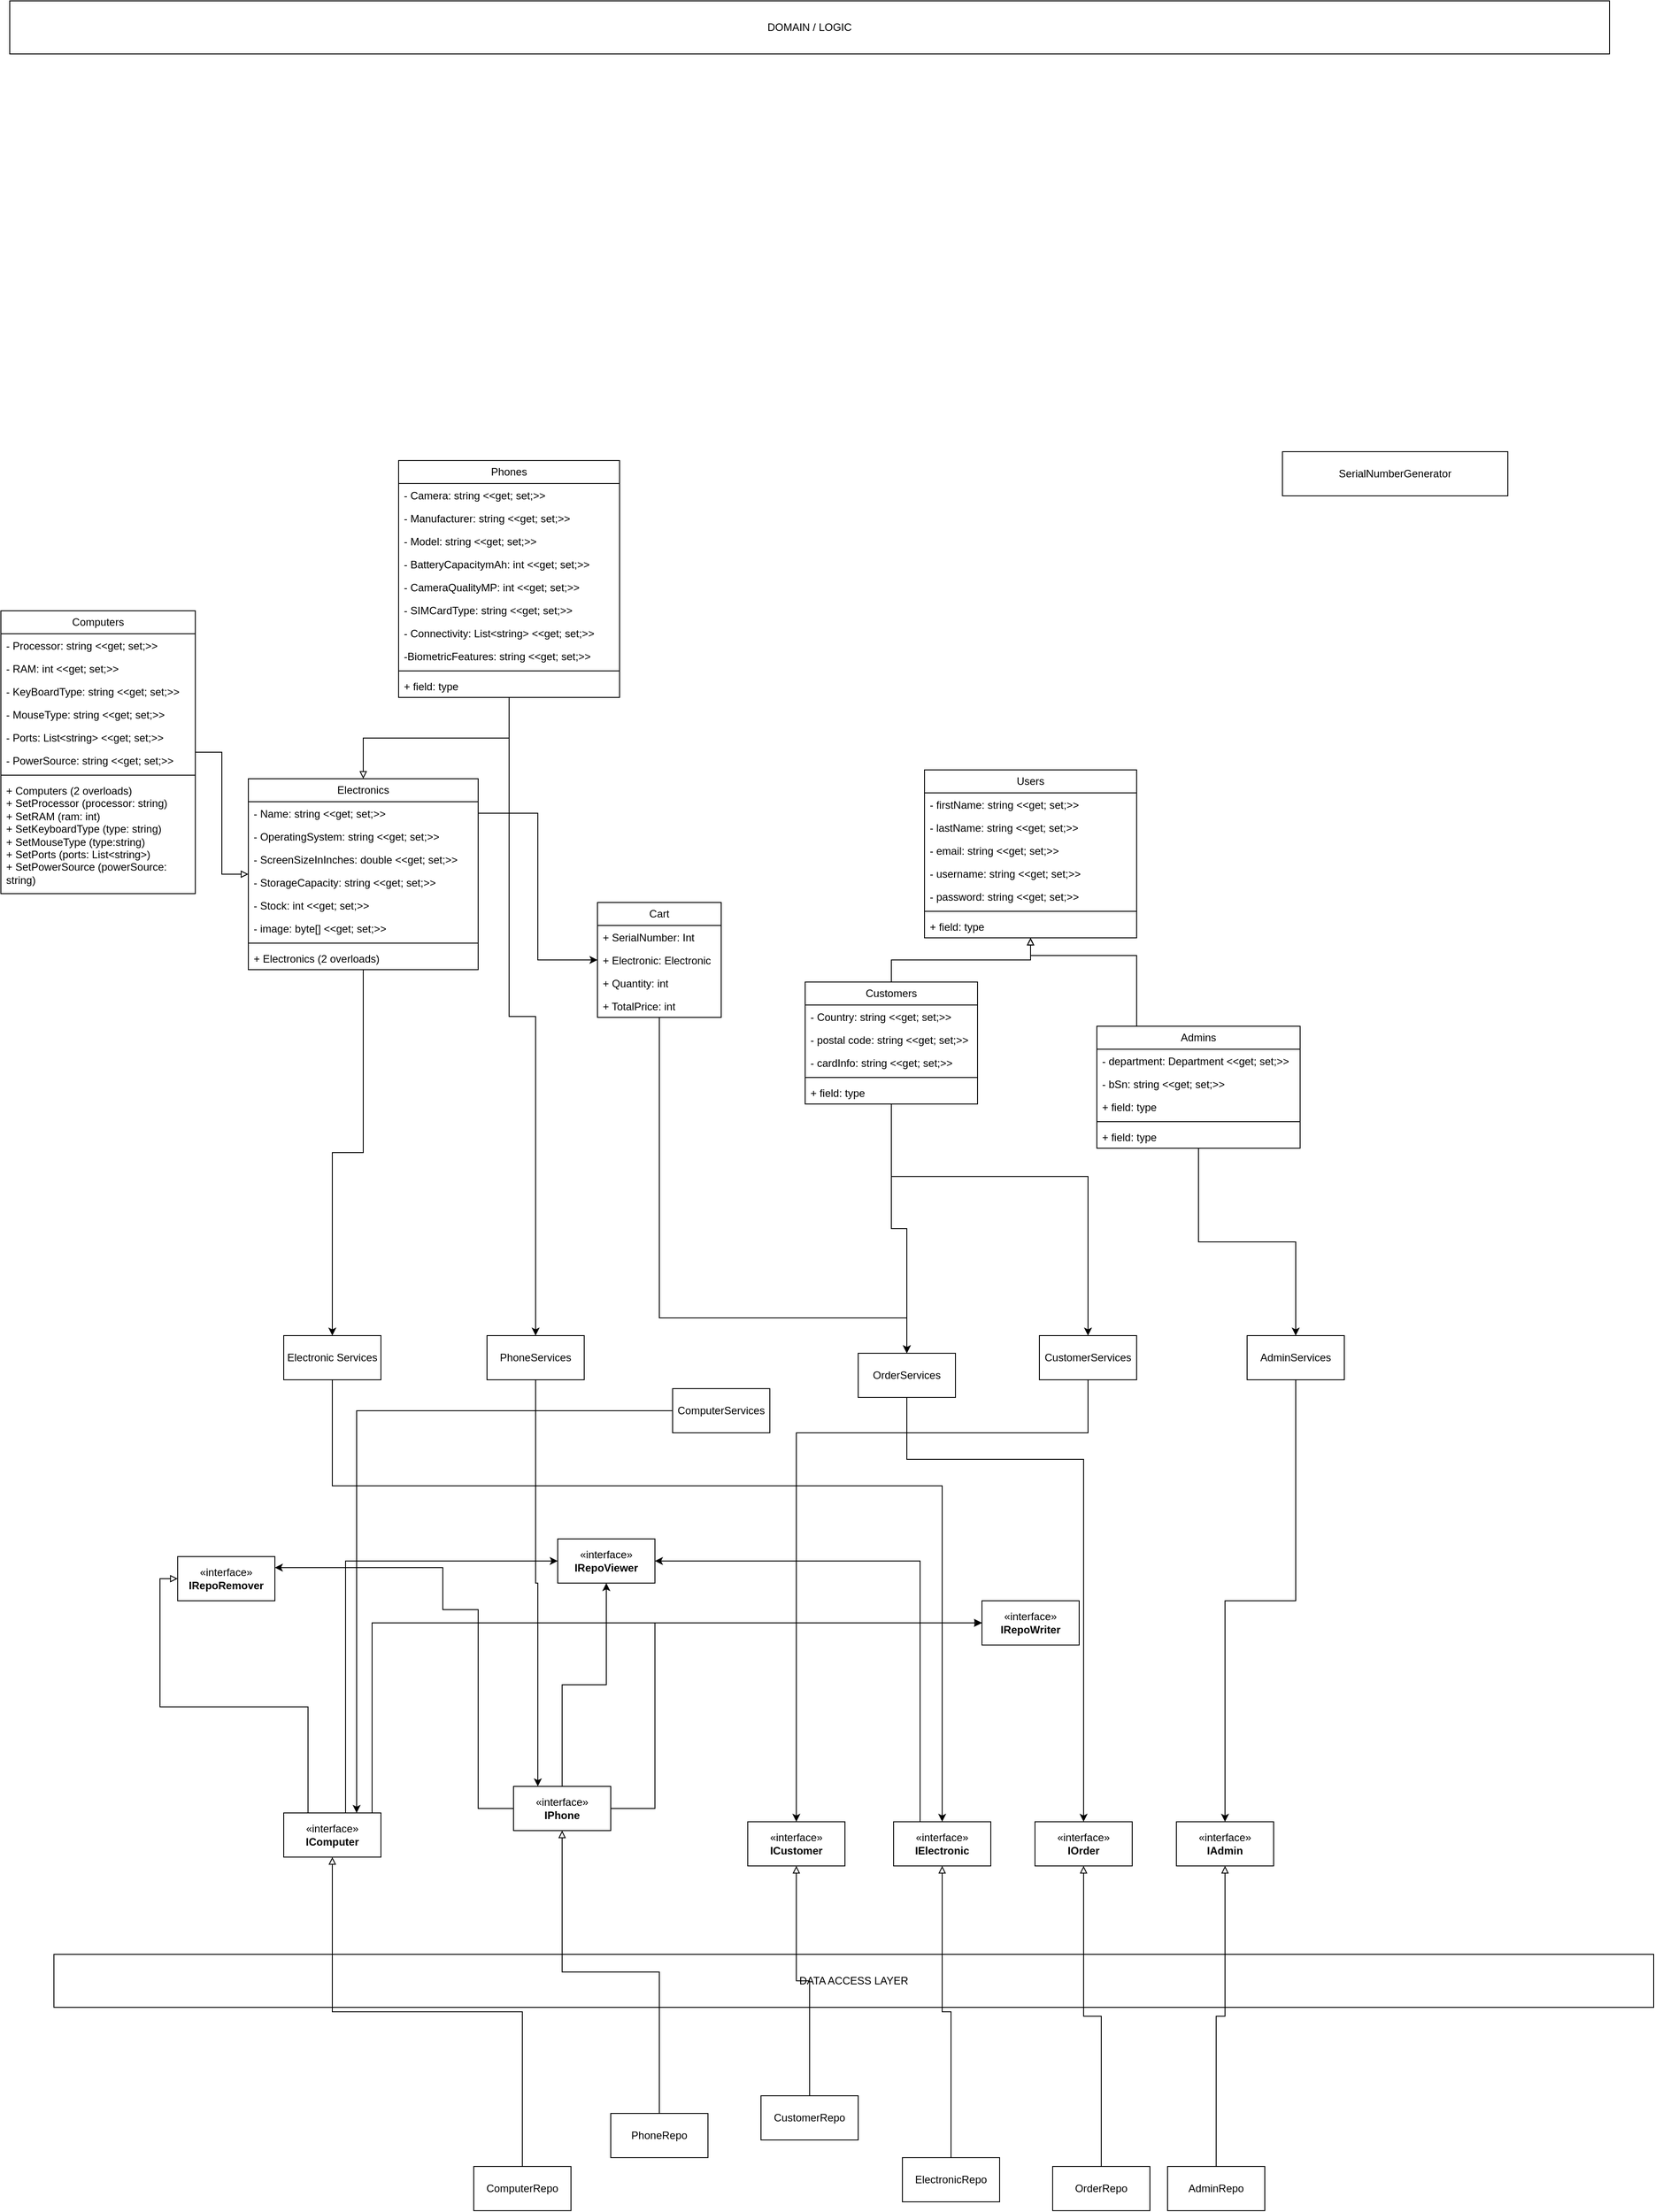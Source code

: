 <mxfile version="22.1.18" type="device">
  <diagram name="Page-1" id="7JUL9nWBTvnaG4VpbB-4">
    <mxGraphModel dx="2675" dy="2187" grid="1" gridSize="10" guides="1" tooltips="1" connect="1" arrows="1" fold="1" page="1" pageScale="1" pageWidth="850" pageHeight="1100" math="0" shadow="0">
      <root>
        <mxCell id="0" />
        <mxCell id="1" parent="0" />
        <mxCell id="nMsjAtFLfBUaaQ9xbjcP-74" style="edgeStyle=orthogonalEdgeStyle;rounded=0;orthogonalLoop=1;jettySize=auto;html=1;entryX=0.5;entryY=0;entryDx=0;entryDy=0;" edge="1" parent="1" source="eJr75Pei6wSqXktdaCz--1" target="nMsjAtFLfBUaaQ9xbjcP-38">
          <mxGeometry relative="1" as="geometry" />
        </mxCell>
        <mxCell id="eJr75Pei6wSqXktdaCz--1" value="Electronics" style="swimlane;fontStyle=0;childLayout=stackLayout;horizontal=1;startSize=26;fillColor=none;horizontalStack=0;resizeParent=1;resizeParentMax=0;resizeLast=0;collapsible=1;marginBottom=0;whiteSpace=wrap;html=1;" parent="1" vertex="1">
          <mxGeometry x="-280" y="830" width="260" height="216" as="geometry" />
        </mxCell>
        <mxCell id="eJr75Pei6wSqXktdaCz--2" value="- Name: string &amp;lt;&amp;lt;get; set;&amp;gt;&amp;gt;" style="text;strokeColor=none;fillColor=none;align=left;verticalAlign=top;spacingLeft=4;spacingRight=4;overflow=hidden;rotatable=0;points=[[0,0.5],[1,0.5]];portConstraint=eastwest;whiteSpace=wrap;html=1;" parent="eJr75Pei6wSqXktdaCz--1" vertex="1">
          <mxGeometry y="26" width="260" height="26" as="geometry" />
        </mxCell>
        <mxCell id="eJr75Pei6wSqXktdaCz--3" value="- OperatingSystem: string &amp;lt;&amp;lt;get; set;&amp;gt;&amp;gt;" style="text;strokeColor=none;fillColor=none;align=left;verticalAlign=top;spacingLeft=4;spacingRight=4;overflow=hidden;rotatable=0;points=[[0,0.5],[1,0.5]];portConstraint=eastwest;whiteSpace=wrap;html=1;" parent="eJr75Pei6wSqXktdaCz--1" vertex="1">
          <mxGeometry y="52" width="260" height="26" as="geometry" />
        </mxCell>
        <mxCell id="eJr75Pei6wSqXktdaCz--13" value="- ScreenSizeInInches: double &amp;lt;&amp;lt;get; set;&amp;gt;&amp;gt;" style="text;strokeColor=none;fillColor=none;align=left;verticalAlign=top;spacingLeft=4;spacingRight=4;overflow=hidden;rotatable=0;points=[[0,0.5],[1,0.5]];portConstraint=eastwest;whiteSpace=wrap;html=1;" parent="eJr75Pei6wSqXktdaCz--1" vertex="1">
          <mxGeometry y="78" width="260" height="26" as="geometry" />
        </mxCell>
        <mxCell id="eJr75Pei6wSqXktdaCz--14" value="- StorageCapacity: string &amp;lt;&amp;lt;get; set;&amp;gt;&amp;gt;" style="text;strokeColor=none;fillColor=none;align=left;verticalAlign=top;spacingLeft=4;spacingRight=4;overflow=hidden;rotatable=0;points=[[0,0.5],[1,0.5]];portConstraint=eastwest;whiteSpace=wrap;html=1;" parent="eJr75Pei6wSqXktdaCz--1" vertex="1">
          <mxGeometry y="104" width="260" height="26" as="geometry" />
        </mxCell>
        <mxCell id="eJr75Pei6wSqXktdaCz--16" value="- Stock: int &amp;lt;&amp;lt;get; set;&amp;gt;&amp;gt;" style="text;strokeColor=none;fillColor=none;align=left;verticalAlign=top;spacingLeft=4;spacingRight=4;overflow=hidden;rotatable=0;points=[[0,0.5],[1,0.5]];portConstraint=eastwest;whiteSpace=wrap;html=1;" parent="eJr75Pei6wSqXktdaCz--1" vertex="1">
          <mxGeometry y="130" width="260" height="26" as="geometry" />
        </mxCell>
        <mxCell id="O0AEhNPRq6NJUT8VNoON-1" value="- image: byte[] &amp;lt;&amp;lt;get; set;&amp;gt;&amp;gt;" style="text;strokeColor=none;fillColor=none;align=left;verticalAlign=top;spacingLeft=4;spacingRight=4;overflow=hidden;rotatable=0;points=[[0,0.5],[1,0.5]];portConstraint=eastwest;whiteSpace=wrap;html=1;" parent="eJr75Pei6wSqXktdaCz--1" vertex="1">
          <mxGeometry y="156" width="260" height="26" as="geometry" />
        </mxCell>
        <mxCell id="OG1mHbIFkN6seHiAzkhS-3" value="" style="line;strokeWidth=1;fillColor=none;align=left;verticalAlign=middle;spacingTop=-1;spacingLeft=3;spacingRight=3;rotatable=0;labelPosition=right;points=[];portConstraint=eastwest;strokeColor=inherit;" parent="eJr75Pei6wSqXktdaCz--1" vertex="1">
          <mxGeometry y="182" width="260" height="8" as="geometry" />
        </mxCell>
        <mxCell id="OG1mHbIFkN6seHiAzkhS-2" value="+ Electronics (2 overloads)" style="text;strokeColor=none;fillColor=none;align=left;verticalAlign=top;spacingLeft=4;spacingRight=4;overflow=hidden;rotatable=0;points=[[0,0.5],[1,0.5]];portConstraint=eastwest;whiteSpace=wrap;html=1;" parent="eJr75Pei6wSqXktdaCz--1" vertex="1">
          <mxGeometry y="190" width="260" height="26" as="geometry" />
        </mxCell>
        <mxCell id="nMsjAtFLfBUaaQ9xbjcP-49" style="edgeStyle=orthogonalEdgeStyle;rounded=0;orthogonalLoop=1;jettySize=auto;html=1;endArrow=block;endFill=0;" edge="1" parent="1" source="eJr75Pei6wSqXktdaCz--5" target="eJr75Pei6wSqXktdaCz--1">
          <mxGeometry relative="1" as="geometry" />
        </mxCell>
        <mxCell id="eJr75Pei6wSqXktdaCz--5" value="Computers" style="swimlane;fontStyle=0;childLayout=stackLayout;horizontal=1;startSize=26;fillColor=none;horizontalStack=0;resizeParent=1;resizeParentMax=0;resizeLast=0;collapsible=1;marginBottom=0;whiteSpace=wrap;html=1;" parent="1" vertex="1">
          <mxGeometry x="-560" y="640" width="220" height="320" as="geometry" />
        </mxCell>
        <mxCell id="eJr75Pei6wSqXktdaCz--7" value="- Processor: string &amp;lt;&amp;lt;get; set;&amp;gt;&amp;gt;" style="text;strokeColor=none;fillColor=none;align=left;verticalAlign=top;spacingLeft=4;spacingRight=4;overflow=hidden;rotatable=0;points=[[0,0.5],[1,0.5]];portConstraint=eastwest;whiteSpace=wrap;html=1;" parent="eJr75Pei6wSqXktdaCz--5" vertex="1">
          <mxGeometry y="26" width="220" height="26" as="geometry" />
        </mxCell>
        <mxCell id="1RI_dpv4gs_gifj64A2b-1" value="- RAM: int &amp;lt;&amp;lt;get; set;&amp;gt;&amp;gt;" style="text;strokeColor=none;fillColor=none;align=left;verticalAlign=top;spacingLeft=4;spacingRight=4;overflow=hidden;rotatable=0;points=[[0,0.5],[1,0.5]];portConstraint=eastwest;whiteSpace=wrap;html=1;" parent="eJr75Pei6wSqXktdaCz--5" vertex="1">
          <mxGeometry y="52" width="220" height="26" as="geometry" />
        </mxCell>
        <mxCell id="1RI_dpv4gs_gifj64A2b-4" value="- KeyBoardType: string &amp;lt;&amp;lt;get; set;&amp;gt;&amp;gt;" style="text;strokeColor=none;fillColor=none;align=left;verticalAlign=top;spacingLeft=4;spacingRight=4;overflow=hidden;rotatable=0;points=[[0,0.5],[1,0.5]];portConstraint=eastwest;whiteSpace=wrap;html=1;" parent="eJr75Pei6wSqXktdaCz--5" vertex="1">
          <mxGeometry y="78" width="220" height="26" as="geometry" />
        </mxCell>
        <mxCell id="1RI_dpv4gs_gifj64A2b-3" value="- MouseType: string &amp;lt;&amp;lt;get; set;&amp;gt;&amp;gt;" style="text;strokeColor=none;fillColor=none;align=left;verticalAlign=top;spacingLeft=4;spacingRight=4;overflow=hidden;rotatable=0;points=[[0,0.5],[1,0.5]];portConstraint=eastwest;whiteSpace=wrap;html=1;" parent="eJr75Pei6wSqXktdaCz--5" vertex="1">
          <mxGeometry y="104" width="220" height="26" as="geometry" />
        </mxCell>
        <mxCell id="1RI_dpv4gs_gifj64A2b-2" value="- Ports: List&amp;lt;string&amp;gt; &amp;lt;&amp;lt;get; set;&amp;gt;&amp;gt;" style="text;strokeColor=none;fillColor=none;align=left;verticalAlign=top;spacingLeft=4;spacingRight=4;overflow=hidden;rotatable=0;points=[[0,0.5],[1,0.5]];portConstraint=eastwest;whiteSpace=wrap;html=1;" parent="eJr75Pei6wSqXktdaCz--5" vertex="1">
          <mxGeometry y="130" width="220" height="26" as="geometry" />
        </mxCell>
        <mxCell id="eJr75Pei6wSqXktdaCz--6" value="- PowerSource: string &amp;lt;&amp;lt;get; set;&amp;gt;&amp;gt;" style="text;strokeColor=none;fillColor=none;align=left;verticalAlign=top;spacingLeft=4;spacingRight=4;overflow=hidden;rotatable=0;points=[[0,0.5],[1,0.5]];portConstraint=eastwest;whiteSpace=wrap;html=1;" parent="eJr75Pei6wSqXktdaCz--5" vertex="1">
          <mxGeometry y="156" width="220" height="26" as="geometry" />
        </mxCell>
        <mxCell id="OG1mHbIFkN6seHiAzkhS-7" value="" style="line;strokeWidth=1;fillColor=none;align=left;verticalAlign=middle;spacingTop=-1;spacingLeft=3;spacingRight=3;rotatable=0;labelPosition=right;points=[];portConstraint=eastwest;strokeColor=inherit;" parent="eJr75Pei6wSqXktdaCz--5" vertex="1">
          <mxGeometry y="182" width="220" height="8" as="geometry" />
        </mxCell>
        <mxCell id="OG1mHbIFkN6seHiAzkhS-8" value="+ Computers (2 overloads)&lt;br&gt;+ SetProcessor (processor: string)&lt;br&gt;+ SetRAM (ram: int)&lt;br&gt;+ SetKeyboardType (type: string)&lt;br&gt;+ SetMouseType (type:string)&lt;br&gt;+ SetPorts (ports: List&amp;lt;string&amp;gt;)&lt;br&gt;+ SetPowerSource (powerSource: string)" style="text;strokeColor=none;fillColor=none;align=left;verticalAlign=top;spacingLeft=4;spacingRight=4;overflow=hidden;rotatable=0;points=[[0,0.5],[1,0.5]];portConstraint=eastwest;whiteSpace=wrap;html=1;" parent="eJr75Pei6wSqXktdaCz--5" vertex="1">
          <mxGeometry y="190" width="220" height="130" as="geometry" />
        </mxCell>
        <mxCell id="eJr75Pei6wSqXktdaCz--17" style="edgeStyle=orthogonalEdgeStyle;rounded=0;orthogonalLoop=1;jettySize=auto;html=1;endArrow=block;endFill=0;" parent="1" source="eJr75Pei6wSqXktdaCz--9" target="eJr75Pei6wSqXktdaCz--1" edge="1">
          <mxGeometry relative="1" as="geometry" />
        </mxCell>
        <mxCell id="nMsjAtFLfBUaaQ9xbjcP-77" style="edgeStyle=orthogonalEdgeStyle;rounded=0;orthogonalLoop=1;jettySize=auto;html=1;entryX=0.5;entryY=0;entryDx=0;entryDy=0;" edge="1" parent="1" source="eJr75Pei6wSqXktdaCz--9" target="nMsjAtFLfBUaaQ9xbjcP-40">
          <mxGeometry relative="1" as="geometry" />
        </mxCell>
        <mxCell id="eJr75Pei6wSqXktdaCz--9" value="Phones" style="swimlane;fontStyle=0;childLayout=stackLayout;horizontal=1;startSize=26;fillColor=none;horizontalStack=0;resizeParent=1;resizeParentMax=0;resizeLast=0;collapsible=1;marginBottom=0;whiteSpace=wrap;html=1;" parent="1" vertex="1">
          <mxGeometry x="-110" y="470" width="250" height="268" as="geometry" />
        </mxCell>
        <mxCell id="eJr75Pei6wSqXktdaCz--10" value="- Camera: string &amp;lt;&amp;lt;get; set;&amp;gt;&amp;gt;" style="text;strokeColor=none;fillColor=none;align=left;verticalAlign=top;spacingLeft=4;spacingRight=4;overflow=hidden;rotatable=0;points=[[0,0.5],[1,0.5]];portConstraint=eastwest;whiteSpace=wrap;html=1;" parent="eJr75Pei6wSqXktdaCz--9" vertex="1">
          <mxGeometry y="26" width="250" height="26" as="geometry" />
        </mxCell>
        <mxCell id="1RI_dpv4gs_gifj64A2b-7" value="- Manufacturer: string &amp;lt;&amp;lt;get; set;&amp;gt;&amp;gt;" style="text;strokeColor=none;fillColor=none;align=left;verticalAlign=top;spacingLeft=4;spacingRight=4;overflow=hidden;rotatable=0;points=[[0,0.5],[1,0.5]];portConstraint=eastwest;whiteSpace=wrap;html=1;" parent="eJr75Pei6wSqXktdaCz--9" vertex="1">
          <mxGeometry y="52" width="250" height="26" as="geometry" />
        </mxCell>
        <mxCell id="1RI_dpv4gs_gifj64A2b-6" value="- Model: string &amp;lt;&amp;lt;get; set;&amp;gt;&amp;gt;" style="text;strokeColor=none;fillColor=none;align=left;verticalAlign=top;spacingLeft=4;spacingRight=4;overflow=hidden;rotatable=0;points=[[0,0.5],[1,0.5]];portConstraint=eastwest;whiteSpace=wrap;html=1;" parent="eJr75Pei6wSqXktdaCz--9" vertex="1">
          <mxGeometry y="78" width="250" height="26" as="geometry" />
        </mxCell>
        <mxCell id="1RI_dpv4gs_gifj64A2b-5" value="- BatteryCapacitymAh: int &amp;lt;&amp;lt;get; set;&amp;gt;&amp;gt;" style="text;strokeColor=none;fillColor=none;align=left;verticalAlign=top;spacingLeft=4;spacingRight=4;overflow=hidden;rotatable=0;points=[[0,0.5],[1,0.5]];portConstraint=eastwest;whiteSpace=wrap;html=1;" parent="eJr75Pei6wSqXktdaCz--9" vertex="1">
          <mxGeometry y="104" width="250" height="26" as="geometry" />
        </mxCell>
        <mxCell id="1RI_dpv4gs_gifj64A2b-8" value="- CameraQualityMP: int &amp;lt;&amp;lt;get; set;&amp;gt;&amp;gt;" style="text;strokeColor=none;fillColor=none;align=left;verticalAlign=top;spacingLeft=4;spacingRight=4;overflow=hidden;rotatable=0;points=[[0,0.5],[1,0.5]];portConstraint=eastwest;whiteSpace=wrap;html=1;" parent="eJr75Pei6wSqXktdaCz--9" vertex="1">
          <mxGeometry y="130" width="250" height="26" as="geometry" />
        </mxCell>
        <mxCell id="eJr75Pei6wSqXktdaCz--11" value="- SIMCardType: string &amp;lt;&amp;lt;get; set;&amp;gt;&amp;gt;" style="text;strokeColor=none;fillColor=none;align=left;verticalAlign=top;spacingLeft=4;spacingRight=4;overflow=hidden;rotatable=0;points=[[0,0.5],[1,0.5]];portConstraint=eastwest;whiteSpace=wrap;html=1;" parent="eJr75Pei6wSqXktdaCz--9" vertex="1">
          <mxGeometry y="156" width="250" height="26" as="geometry" />
        </mxCell>
        <mxCell id="1RI_dpv4gs_gifj64A2b-9" value="- Connectivity: List&amp;lt;string&amp;gt; &amp;lt;&amp;lt;get; set;&amp;gt;&amp;gt;" style="text;strokeColor=none;fillColor=none;align=left;verticalAlign=top;spacingLeft=4;spacingRight=4;overflow=hidden;rotatable=0;points=[[0,0.5],[1,0.5]];portConstraint=eastwest;whiteSpace=wrap;html=1;" parent="eJr75Pei6wSqXktdaCz--9" vertex="1">
          <mxGeometry y="182" width="250" height="26" as="geometry" />
        </mxCell>
        <mxCell id="1RI_dpv4gs_gifj64A2b-11" value="-BiometricFeatures: string &amp;lt;&amp;lt;get; set;&amp;gt;&amp;gt;" style="text;strokeColor=none;fillColor=none;align=left;verticalAlign=top;spacingLeft=4;spacingRight=4;overflow=hidden;rotatable=0;points=[[0,0.5],[1,0.5]];portConstraint=eastwest;whiteSpace=wrap;html=1;" parent="eJr75Pei6wSqXktdaCz--9" vertex="1">
          <mxGeometry y="208" width="250" height="26" as="geometry" />
        </mxCell>
        <mxCell id="OG1mHbIFkN6seHiAzkhS-9" value="" style="line;strokeWidth=1;fillColor=none;align=left;verticalAlign=middle;spacingTop=-1;spacingLeft=3;spacingRight=3;rotatable=0;labelPosition=right;points=[];portConstraint=eastwest;strokeColor=inherit;" parent="eJr75Pei6wSqXktdaCz--9" vertex="1">
          <mxGeometry y="234" width="250" height="8" as="geometry" />
        </mxCell>
        <mxCell id="OG1mHbIFkN6seHiAzkhS-10" value="+ field: type" style="text;strokeColor=none;fillColor=none;align=left;verticalAlign=top;spacingLeft=4;spacingRight=4;overflow=hidden;rotatable=0;points=[[0,0.5],[1,0.5]];portConstraint=eastwest;whiteSpace=wrap;html=1;" parent="eJr75Pei6wSqXktdaCz--9" vertex="1">
          <mxGeometry y="242" width="250" height="26" as="geometry" />
        </mxCell>
        <mxCell id="eJr75Pei6wSqXktdaCz--19" value="Users" style="swimlane;fontStyle=0;childLayout=stackLayout;horizontal=1;startSize=26;fillColor=none;horizontalStack=0;resizeParent=1;resizeParentMax=0;resizeLast=0;collapsible=1;marginBottom=0;whiteSpace=wrap;html=1;" parent="1" vertex="1">
          <mxGeometry x="485" y="820" width="240" height="190" as="geometry" />
        </mxCell>
        <mxCell id="eJr75Pei6wSqXktdaCz--20" value="- firstName: string &amp;lt;&amp;lt;get; set;&amp;gt;&amp;gt;" style="text;strokeColor=none;fillColor=none;align=left;verticalAlign=top;spacingLeft=4;spacingRight=4;overflow=hidden;rotatable=0;points=[[0,0.5],[1,0.5]];portConstraint=eastwest;whiteSpace=wrap;html=1;" parent="eJr75Pei6wSqXktdaCz--19" vertex="1">
          <mxGeometry y="26" width="240" height="26" as="geometry" />
        </mxCell>
        <mxCell id="eJr75Pei6wSqXktdaCz--21" value="- lastName: string &amp;lt;&amp;lt;get; set;&amp;gt;&amp;gt;" style="text;strokeColor=none;fillColor=none;align=left;verticalAlign=top;spacingLeft=4;spacingRight=4;overflow=hidden;rotatable=0;points=[[0,0.5],[1,0.5]];portConstraint=eastwest;whiteSpace=wrap;html=1;" parent="eJr75Pei6wSqXktdaCz--19" vertex="1">
          <mxGeometry y="52" width="240" height="26" as="geometry" />
        </mxCell>
        <mxCell id="eJr75Pei6wSqXktdaCz--22" value="- email: string &amp;lt;&amp;lt;get; set;&amp;gt;&amp;gt;" style="text;strokeColor=none;fillColor=none;align=left;verticalAlign=top;spacingLeft=4;spacingRight=4;overflow=hidden;rotatable=0;points=[[0,0.5],[1,0.5]];portConstraint=eastwest;whiteSpace=wrap;html=1;" parent="eJr75Pei6wSqXktdaCz--19" vertex="1">
          <mxGeometry y="78" width="240" height="26" as="geometry" />
        </mxCell>
        <mxCell id="eJr75Pei6wSqXktdaCz--23" value="- username: string &amp;lt;&amp;lt;get; set;&amp;gt;&amp;gt;" style="text;strokeColor=none;fillColor=none;align=left;verticalAlign=top;spacingLeft=4;spacingRight=4;overflow=hidden;rotatable=0;points=[[0,0.5],[1,0.5]];portConstraint=eastwest;whiteSpace=wrap;html=1;" parent="eJr75Pei6wSqXktdaCz--19" vertex="1">
          <mxGeometry y="104" width="240" height="26" as="geometry" />
        </mxCell>
        <mxCell id="eJr75Pei6wSqXktdaCz--24" value="- password: string &amp;lt;&amp;lt;get; set;&amp;gt;&amp;gt;" style="text;strokeColor=none;fillColor=none;align=left;verticalAlign=top;spacingLeft=4;spacingRight=4;overflow=hidden;rotatable=0;points=[[0,0.5],[1,0.5]];portConstraint=eastwest;whiteSpace=wrap;html=1;" parent="eJr75Pei6wSqXktdaCz--19" vertex="1">
          <mxGeometry y="130" width="240" height="26" as="geometry" />
        </mxCell>
        <mxCell id="OG1mHbIFkN6seHiAzkhS-5" value="" style="line;strokeWidth=1;fillColor=none;align=left;verticalAlign=middle;spacingTop=-1;spacingLeft=3;spacingRight=3;rotatable=0;labelPosition=right;points=[];portConstraint=eastwest;strokeColor=inherit;" parent="eJr75Pei6wSqXktdaCz--19" vertex="1">
          <mxGeometry y="156" width="240" height="8" as="geometry" />
        </mxCell>
        <mxCell id="OG1mHbIFkN6seHiAzkhS-6" value="+ field: type" style="text;strokeColor=none;fillColor=none;align=left;verticalAlign=top;spacingLeft=4;spacingRight=4;overflow=hidden;rotatable=0;points=[[0,0.5],[1,0.5]];portConstraint=eastwest;whiteSpace=wrap;html=1;" parent="eJr75Pei6wSqXktdaCz--19" vertex="1">
          <mxGeometry y="164" width="240" height="26" as="geometry" />
        </mxCell>
        <mxCell id="eJr75Pei6wSqXktdaCz--34" style="edgeStyle=orthogonalEdgeStyle;rounded=0;orthogonalLoop=1;jettySize=auto;html=1;startArrow=none;startFill=0;endArrow=block;endFill=0;" parent="1" source="eJr75Pei6wSqXktdaCz--25" target="eJr75Pei6wSqXktdaCz--19" edge="1">
          <mxGeometry relative="1" as="geometry" />
        </mxCell>
        <mxCell id="nMsjAtFLfBUaaQ9xbjcP-71" style="edgeStyle=orthogonalEdgeStyle;rounded=0;orthogonalLoop=1;jettySize=auto;html=1;entryX=0.5;entryY=0;entryDx=0;entryDy=0;" edge="1" parent="1" source="eJr75Pei6wSqXktdaCz--25" target="nMsjAtFLfBUaaQ9xbjcP-42">
          <mxGeometry relative="1" as="geometry" />
        </mxCell>
        <mxCell id="nMsjAtFLfBUaaQ9xbjcP-75" style="edgeStyle=orthogonalEdgeStyle;rounded=0;orthogonalLoop=1;jettySize=auto;html=1;entryX=0.5;entryY=0;entryDx=0;entryDy=0;" edge="1" parent="1" source="eJr75Pei6wSqXktdaCz--25" target="nMsjAtFLfBUaaQ9xbjcP-54">
          <mxGeometry relative="1" as="geometry">
            <Array as="points">
              <mxPoint x="448" y="1280" />
              <mxPoint x="670" y="1280" />
            </Array>
          </mxGeometry>
        </mxCell>
        <mxCell id="eJr75Pei6wSqXktdaCz--25" value="Customers" style="swimlane;fontStyle=0;childLayout=stackLayout;horizontal=1;startSize=26;fillColor=none;horizontalStack=0;resizeParent=1;resizeParentMax=0;resizeLast=0;collapsible=1;marginBottom=0;whiteSpace=wrap;html=1;" parent="1" vertex="1">
          <mxGeometry x="350" y="1060" width="195" height="138" as="geometry" />
        </mxCell>
        <mxCell id="eJr75Pei6wSqXktdaCz--27" value="- Country: string &amp;lt;&amp;lt;get; set;&amp;gt;&amp;gt;" style="text;strokeColor=none;fillColor=none;align=left;verticalAlign=top;spacingLeft=4;spacingRight=4;overflow=hidden;rotatable=0;points=[[0,0.5],[1,0.5]];portConstraint=eastwest;whiteSpace=wrap;html=1;" parent="eJr75Pei6wSqXktdaCz--25" vertex="1">
          <mxGeometry y="26" width="195" height="26" as="geometry" />
        </mxCell>
        <mxCell id="eJr75Pei6wSqXktdaCz--26" value="- postal code: string &amp;lt;&amp;lt;get; set;&amp;gt;&amp;gt;" style="text;strokeColor=none;fillColor=none;align=left;verticalAlign=top;spacingLeft=4;spacingRight=4;overflow=hidden;rotatable=0;points=[[0,0.5],[1,0.5]];portConstraint=eastwest;whiteSpace=wrap;html=1;" parent="eJr75Pei6wSqXktdaCz--25" vertex="1">
          <mxGeometry y="52" width="195" height="26" as="geometry" />
        </mxCell>
        <mxCell id="eJr75Pei6wSqXktdaCz--28" value="- cardInfo: string &amp;lt;&amp;lt;get; set;&amp;gt;&amp;gt;" style="text;strokeColor=none;fillColor=none;align=left;verticalAlign=top;spacingLeft=4;spacingRight=4;overflow=hidden;rotatable=0;points=[[0,0.5],[1,0.5]];portConstraint=eastwest;whiteSpace=wrap;html=1;" parent="eJr75Pei6wSqXktdaCz--25" vertex="1">
          <mxGeometry y="78" width="195" height="26" as="geometry" />
        </mxCell>
        <mxCell id="OG1mHbIFkN6seHiAzkhS-11" value="" style="line;strokeWidth=1;fillColor=none;align=left;verticalAlign=middle;spacingTop=-1;spacingLeft=3;spacingRight=3;rotatable=0;labelPosition=right;points=[];portConstraint=eastwest;strokeColor=inherit;" parent="eJr75Pei6wSqXktdaCz--25" vertex="1">
          <mxGeometry y="104" width="195" height="8" as="geometry" />
        </mxCell>
        <mxCell id="OG1mHbIFkN6seHiAzkhS-12" value="+ field: type" style="text;strokeColor=none;fillColor=none;align=left;verticalAlign=top;spacingLeft=4;spacingRight=4;overflow=hidden;rotatable=0;points=[[0,0.5],[1,0.5]];portConstraint=eastwest;whiteSpace=wrap;html=1;" parent="eJr75Pei6wSqXktdaCz--25" vertex="1">
          <mxGeometry y="112" width="195" height="26" as="geometry" />
        </mxCell>
        <mxCell id="eJr75Pei6wSqXktdaCz--33" style="edgeStyle=orthogonalEdgeStyle;rounded=0;orthogonalLoop=1;jettySize=auto;html=1;startArrow=none;startFill=0;endArrow=block;endFill=0;" parent="1" source="eJr75Pei6wSqXktdaCz--29" target="eJr75Pei6wSqXktdaCz--19" edge="1">
          <mxGeometry relative="1" as="geometry">
            <Array as="points">
              <mxPoint x="725" y="1030" />
              <mxPoint x="605" y="1030" />
            </Array>
          </mxGeometry>
        </mxCell>
        <mxCell id="nMsjAtFLfBUaaQ9xbjcP-76" style="edgeStyle=orthogonalEdgeStyle;rounded=0;orthogonalLoop=1;jettySize=auto;html=1;entryX=0.5;entryY=0;entryDx=0;entryDy=0;" edge="1" parent="1" source="eJr75Pei6wSqXktdaCz--29" target="nMsjAtFLfBUaaQ9xbjcP-43">
          <mxGeometry relative="1" as="geometry" />
        </mxCell>
        <mxCell id="eJr75Pei6wSqXktdaCz--29" value="Admins" style="swimlane;fontStyle=0;childLayout=stackLayout;horizontal=1;startSize=26;fillColor=none;horizontalStack=0;resizeParent=1;resizeParentMax=0;resizeLast=0;collapsible=1;marginBottom=0;whiteSpace=wrap;html=1;" parent="1" vertex="1">
          <mxGeometry x="680" y="1110" width="230" height="138" as="geometry" />
        </mxCell>
        <mxCell id="eJr75Pei6wSqXktdaCz--30" value="- department: Department &amp;lt;&amp;lt;get; set;&amp;gt;&amp;gt;" style="text;strokeColor=none;fillColor=none;align=left;verticalAlign=top;spacingLeft=4;spacingRight=4;overflow=hidden;rotatable=0;points=[[0,0.5],[1,0.5]];portConstraint=eastwest;whiteSpace=wrap;html=1;" parent="eJr75Pei6wSqXktdaCz--29" vertex="1">
          <mxGeometry y="26" width="230" height="26" as="geometry" />
        </mxCell>
        <mxCell id="eJr75Pei6wSqXktdaCz--31" value="- bSn: string &amp;lt;&amp;lt;get; set;&amp;gt;&amp;gt;" style="text;strokeColor=none;fillColor=none;align=left;verticalAlign=top;spacingLeft=4;spacingRight=4;overflow=hidden;rotatable=0;points=[[0,0.5],[1,0.5]];portConstraint=eastwest;whiteSpace=wrap;html=1;" parent="eJr75Pei6wSqXktdaCz--29" vertex="1">
          <mxGeometry y="52" width="230" height="26" as="geometry" />
        </mxCell>
        <mxCell id="eJr75Pei6wSqXktdaCz--32" value="+ field: type" style="text;strokeColor=none;fillColor=none;align=left;verticalAlign=top;spacingLeft=4;spacingRight=4;overflow=hidden;rotatable=0;points=[[0,0.5],[1,0.5]];portConstraint=eastwest;whiteSpace=wrap;html=1;" parent="eJr75Pei6wSqXktdaCz--29" vertex="1">
          <mxGeometry y="78" width="230" height="26" as="geometry" />
        </mxCell>
        <mxCell id="OG1mHbIFkN6seHiAzkhS-13" value="" style="line;strokeWidth=1;fillColor=none;align=left;verticalAlign=middle;spacingTop=-1;spacingLeft=3;spacingRight=3;rotatable=0;labelPosition=right;points=[];portConstraint=eastwest;strokeColor=inherit;" parent="eJr75Pei6wSqXktdaCz--29" vertex="1">
          <mxGeometry y="104" width="230" height="8" as="geometry" />
        </mxCell>
        <mxCell id="OG1mHbIFkN6seHiAzkhS-14" value="+ field: type" style="text;strokeColor=none;fillColor=none;align=left;verticalAlign=top;spacingLeft=4;spacingRight=4;overflow=hidden;rotatable=0;points=[[0,0.5],[1,0.5]];portConstraint=eastwest;whiteSpace=wrap;html=1;" parent="eJr75Pei6wSqXktdaCz--29" vertex="1">
          <mxGeometry y="112" width="230" height="26" as="geometry" />
        </mxCell>
        <mxCell id="nMsjAtFLfBUaaQ9xbjcP-1" value="DOMAIN / LOGIC" style="rounded=0;whiteSpace=wrap;html=1;" vertex="1" parent="1">
          <mxGeometry x="-550" y="-50" width="1810" height="60" as="geometry" />
        </mxCell>
        <mxCell id="nMsjAtFLfBUaaQ9xbjcP-2" value="DATA ACCESS LAYER" style="rounded=0;whiteSpace=wrap;html=1;" vertex="1" parent="1">
          <mxGeometry x="-500" y="2160" width="1810" height="60" as="geometry" />
        </mxCell>
        <mxCell id="nMsjAtFLfBUaaQ9xbjcP-18" style="edgeStyle=orthogonalEdgeStyle;rounded=0;orthogonalLoop=1;jettySize=auto;html=1;exitX=0.25;exitY=0;exitDx=0;exitDy=0;entryX=0;entryY=0.5;entryDx=0;entryDy=0;endArrow=block;endFill=0;" edge="1" parent="1" source="nMsjAtFLfBUaaQ9xbjcP-3" target="nMsjAtFLfBUaaQ9xbjcP-10">
          <mxGeometry relative="1" as="geometry" />
        </mxCell>
        <mxCell id="nMsjAtFLfBUaaQ9xbjcP-21" style="edgeStyle=orthogonalEdgeStyle;rounded=0;orthogonalLoop=1;jettySize=auto;html=1;entryX=0;entryY=0.5;entryDx=0;entryDy=0;endArrow=block;endFill=0;" edge="1" parent="1" source="nMsjAtFLfBUaaQ9xbjcP-3" target="nMsjAtFLfBUaaQ9xbjcP-12">
          <mxGeometry relative="1" as="geometry">
            <Array as="points">
              <mxPoint x="-140" y="1785" />
            </Array>
          </mxGeometry>
        </mxCell>
        <mxCell id="nMsjAtFLfBUaaQ9xbjcP-82" style="edgeStyle=orthogonalEdgeStyle;rounded=0;orthogonalLoop=1;jettySize=auto;html=1;entryX=0;entryY=0.5;entryDx=0;entryDy=0;" edge="1" parent="1" source="nMsjAtFLfBUaaQ9xbjcP-3" target="nMsjAtFLfBUaaQ9xbjcP-11">
          <mxGeometry relative="1" as="geometry">
            <Array as="points">
              <mxPoint x="-170" y="1715" />
            </Array>
          </mxGeometry>
        </mxCell>
        <mxCell id="nMsjAtFLfBUaaQ9xbjcP-3" value="«interface»&lt;br&gt;&lt;b&gt;IComputer&lt;/b&gt;" style="html=1;whiteSpace=wrap;" vertex="1" parent="1">
          <mxGeometry x="-240" y="2000" width="110" height="50" as="geometry" />
        </mxCell>
        <mxCell id="nMsjAtFLfBUaaQ9xbjcP-79" style="edgeStyle=orthogonalEdgeStyle;rounded=0;orthogonalLoop=1;jettySize=auto;html=1;entryX=1;entryY=0.25;entryDx=0;entryDy=0;" edge="1" parent="1" source="nMsjAtFLfBUaaQ9xbjcP-4" target="nMsjAtFLfBUaaQ9xbjcP-10">
          <mxGeometry relative="1" as="geometry">
            <Array as="points">
              <mxPoint x="-20" y="1995" />
              <mxPoint x="-20" y="1770" />
              <mxPoint x="-60" y="1770" />
              <mxPoint x="-60" y="1722" />
            </Array>
          </mxGeometry>
        </mxCell>
        <mxCell id="nMsjAtFLfBUaaQ9xbjcP-80" style="edgeStyle=orthogonalEdgeStyle;rounded=0;orthogonalLoop=1;jettySize=auto;html=1;entryX=0;entryY=0.5;entryDx=0;entryDy=0;" edge="1" parent="1" source="nMsjAtFLfBUaaQ9xbjcP-4" target="nMsjAtFLfBUaaQ9xbjcP-12">
          <mxGeometry relative="1" as="geometry">
            <Array as="points">
              <mxPoint x="180" y="1995" />
              <mxPoint x="180" y="1785" />
            </Array>
          </mxGeometry>
        </mxCell>
        <mxCell id="nMsjAtFLfBUaaQ9xbjcP-81" style="edgeStyle=orthogonalEdgeStyle;rounded=0;orthogonalLoop=1;jettySize=auto;html=1;entryX=0.5;entryY=1;entryDx=0;entryDy=0;" edge="1" parent="1" source="nMsjAtFLfBUaaQ9xbjcP-4" target="nMsjAtFLfBUaaQ9xbjcP-11">
          <mxGeometry relative="1" as="geometry" />
        </mxCell>
        <mxCell id="nMsjAtFLfBUaaQ9xbjcP-4" value="«interface»&lt;br&gt;&lt;b&gt;IPhone&lt;/b&gt;" style="html=1;whiteSpace=wrap;" vertex="1" parent="1">
          <mxGeometry x="20" y="1970" width="110" height="50" as="geometry" />
        </mxCell>
        <mxCell id="nMsjAtFLfBUaaQ9xbjcP-5" value="«interface»&lt;br&gt;&lt;b&gt;ICustomer&lt;/b&gt;" style="html=1;whiteSpace=wrap;" vertex="1" parent="1">
          <mxGeometry x="285" y="2010" width="110" height="50" as="geometry" />
        </mxCell>
        <mxCell id="nMsjAtFLfBUaaQ9xbjcP-83" style="edgeStyle=orthogonalEdgeStyle;rounded=0;orthogonalLoop=1;jettySize=auto;html=1;entryX=1;entryY=0.5;entryDx=0;entryDy=0;" edge="1" parent="1" source="nMsjAtFLfBUaaQ9xbjcP-6" target="nMsjAtFLfBUaaQ9xbjcP-11">
          <mxGeometry relative="1" as="geometry">
            <Array as="points">
              <mxPoint x="480" y="1715" />
            </Array>
          </mxGeometry>
        </mxCell>
        <mxCell id="nMsjAtFLfBUaaQ9xbjcP-6" value="«interface»&lt;br&gt;&lt;b&gt;IElectronic&lt;/b&gt;" style="html=1;whiteSpace=wrap;" vertex="1" parent="1">
          <mxGeometry x="450" y="2010" width="110" height="50" as="geometry" />
        </mxCell>
        <mxCell id="nMsjAtFLfBUaaQ9xbjcP-7" value="«interface»&lt;br&gt;&lt;b&gt;IOrder&lt;/b&gt;" style="html=1;whiteSpace=wrap;" vertex="1" parent="1">
          <mxGeometry x="610" y="2010" width="110" height="50" as="geometry" />
        </mxCell>
        <mxCell id="nMsjAtFLfBUaaQ9xbjcP-8" value="«interface»&lt;br&gt;&lt;b&gt;IAdmin&lt;/b&gt;" style="html=1;whiteSpace=wrap;" vertex="1" parent="1">
          <mxGeometry x="770" y="2010" width="110" height="50" as="geometry" />
        </mxCell>
        <mxCell id="nMsjAtFLfBUaaQ9xbjcP-10" value="«interface»&lt;br&gt;&lt;b&gt;IRepoRemover&lt;/b&gt;" style="html=1;whiteSpace=wrap;" vertex="1" parent="1">
          <mxGeometry x="-360" y="1710" width="110" height="50" as="geometry" />
        </mxCell>
        <mxCell id="nMsjAtFLfBUaaQ9xbjcP-11" value="«interface»&lt;br&gt;&lt;b&gt;IRepoViewer&lt;/b&gt;" style="html=1;whiteSpace=wrap;" vertex="1" parent="1">
          <mxGeometry x="70" y="1690" width="110" height="50" as="geometry" />
        </mxCell>
        <mxCell id="nMsjAtFLfBUaaQ9xbjcP-12" value="«interface»&lt;br&gt;&lt;b&gt;IRepoWriter&lt;/b&gt;" style="html=1;whiteSpace=wrap;" vertex="1" parent="1">
          <mxGeometry x="550" y="1760" width="110" height="50" as="geometry" />
        </mxCell>
        <mxCell id="nMsjAtFLfBUaaQ9xbjcP-33" style="edgeStyle=orthogonalEdgeStyle;rounded=0;orthogonalLoop=1;jettySize=auto;html=1;entryX=0.5;entryY=1;entryDx=0;entryDy=0;endArrow=block;endFill=0;" edge="1" parent="1" source="nMsjAtFLfBUaaQ9xbjcP-24" target="nMsjAtFLfBUaaQ9xbjcP-4">
          <mxGeometry relative="1" as="geometry" />
        </mxCell>
        <mxCell id="nMsjAtFLfBUaaQ9xbjcP-24" value="PhoneRepo" style="html=1;whiteSpace=wrap;" vertex="1" parent="1">
          <mxGeometry x="130" y="2340" width="110" height="50" as="geometry" />
        </mxCell>
        <mxCell id="nMsjAtFLfBUaaQ9xbjcP-32" style="edgeStyle=orthogonalEdgeStyle;rounded=0;orthogonalLoop=1;jettySize=auto;html=1;exitX=0.5;exitY=0;exitDx=0;exitDy=0;entryX=0.5;entryY=1;entryDx=0;entryDy=0;endArrow=block;endFill=0;" edge="1" parent="1" source="nMsjAtFLfBUaaQ9xbjcP-25" target="nMsjAtFLfBUaaQ9xbjcP-3">
          <mxGeometry relative="1" as="geometry" />
        </mxCell>
        <mxCell id="nMsjAtFLfBUaaQ9xbjcP-25" value="ComputerRepo" style="html=1;whiteSpace=wrap;" vertex="1" parent="1">
          <mxGeometry x="-25" y="2400" width="110" height="50" as="geometry" />
        </mxCell>
        <mxCell id="nMsjAtFLfBUaaQ9xbjcP-36" style="edgeStyle=orthogonalEdgeStyle;rounded=0;orthogonalLoop=1;jettySize=auto;html=1;entryX=0.5;entryY=1;entryDx=0;entryDy=0;endArrow=block;endFill=0;" edge="1" parent="1" source="nMsjAtFLfBUaaQ9xbjcP-26" target="nMsjAtFLfBUaaQ9xbjcP-7">
          <mxGeometry relative="1" as="geometry" />
        </mxCell>
        <mxCell id="nMsjAtFLfBUaaQ9xbjcP-26" value="OrderRepo" style="html=1;whiteSpace=wrap;" vertex="1" parent="1">
          <mxGeometry x="630" y="2400" width="110" height="50" as="geometry" />
        </mxCell>
        <mxCell id="nMsjAtFLfBUaaQ9xbjcP-35" style="edgeStyle=orthogonalEdgeStyle;rounded=0;orthogonalLoop=1;jettySize=auto;html=1;entryX=0.5;entryY=1;entryDx=0;entryDy=0;endArrow=block;endFill=0;" edge="1" parent="1" source="nMsjAtFLfBUaaQ9xbjcP-27" target="nMsjAtFLfBUaaQ9xbjcP-6">
          <mxGeometry relative="1" as="geometry" />
        </mxCell>
        <mxCell id="nMsjAtFLfBUaaQ9xbjcP-27" value="ElectronicRepo" style="html=1;whiteSpace=wrap;" vertex="1" parent="1">
          <mxGeometry x="460" y="2390" width="110" height="50" as="geometry" />
        </mxCell>
        <mxCell id="nMsjAtFLfBUaaQ9xbjcP-34" style="edgeStyle=orthogonalEdgeStyle;rounded=0;orthogonalLoop=1;jettySize=auto;html=1;entryX=0.5;entryY=1;entryDx=0;entryDy=0;endArrow=block;endFill=0;" edge="1" parent="1" source="nMsjAtFLfBUaaQ9xbjcP-28" target="nMsjAtFLfBUaaQ9xbjcP-5">
          <mxGeometry relative="1" as="geometry" />
        </mxCell>
        <mxCell id="nMsjAtFLfBUaaQ9xbjcP-28" value="CustomerRepo" style="html=1;whiteSpace=wrap;" vertex="1" parent="1">
          <mxGeometry x="300" y="2320" width="110" height="50" as="geometry" />
        </mxCell>
        <mxCell id="nMsjAtFLfBUaaQ9xbjcP-37" style="edgeStyle=orthogonalEdgeStyle;rounded=0;orthogonalLoop=1;jettySize=auto;html=1;entryX=0.5;entryY=1;entryDx=0;entryDy=0;endArrow=block;endFill=0;" edge="1" parent="1" source="nMsjAtFLfBUaaQ9xbjcP-29" target="nMsjAtFLfBUaaQ9xbjcP-8">
          <mxGeometry relative="1" as="geometry" />
        </mxCell>
        <mxCell id="nMsjAtFLfBUaaQ9xbjcP-29" value="AdminRepo" style="html=1;whiteSpace=wrap;" vertex="1" parent="1">
          <mxGeometry x="760" y="2400" width="110" height="50" as="geometry" />
        </mxCell>
        <mxCell id="nMsjAtFLfBUaaQ9xbjcP-87" style="edgeStyle=orthogonalEdgeStyle;rounded=0;orthogonalLoop=1;jettySize=auto;html=1;entryX=0.5;entryY=0;entryDx=0;entryDy=0;" edge="1" parent="1" source="nMsjAtFLfBUaaQ9xbjcP-38" target="nMsjAtFLfBUaaQ9xbjcP-6">
          <mxGeometry relative="1" as="geometry">
            <Array as="points">
              <mxPoint x="-185" y="1630" />
              <mxPoint x="505" y="1630" />
            </Array>
          </mxGeometry>
        </mxCell>
        <mxCell id="nMsjAtFLfBUaaQ9xbjcP-38" value="Electronic Services" style="html=1;whiteSpace=wrap;" vertex="1" parent="1">
          <mxGeometry x="-240" y="1460" width="110" height="50" as="geometry" />
        </mxCell>
        <mxCell id="nMsjAtFLfBUaaQ9xbjcP-85" style="edgeStyle=orthogonalEdgeStyle;rounded=0;orthogonalLoop=1;jettySize=auto;html=1;entryX=0.25;entryY=0;entryDx=0;entryDy=0;" edge="1" parent="1" source="nMsjAtFLfBUaaQ9xbjcP-40" target="nMsjAtFLfBUaaQ9xbjcP-4">
          <mxGeometry relative="1" as="geometry" />
        </mxCell>
        <mxCell id="nMsjAtFLfBUaaQ9xbjcP-40" value="PhoneServices" style="html=1;whiteSpace=wrap;" vertex="1" parent="1">
          <mxGeometry x="-10" y="1460" width="110" height="50" as="geometry" />
        </mxCell>
        <mxCell id="nMsjAtFLfBUaaQ9xbjcP-86" style="edgeStyle=orthogonalEdgeStyle;rounded=0;orthogonalLoop=1;jettySize=auto;html=1;entryX=0.75;entryY=0;entryDx=0;entryDy=0;" edge="1" parent="1" source="nMsjAtFLfBUaaQ9xbjcP-41" target="nMsjAtFLfBUaaQ9xbjcP-3">
          <mxGeometry relative="1" as="geometry" />
        </mxCell>
        <mxCell id="nMsjAtFLfBUaaQ9xbjcP-41" value="ComputerServices" style="html=1;whiteSpace=wrap;" vertex="1" parent="1">
          <mxGeometry x="200" y="1520" width="110" height="50" as="geometry" />
        </mxCell>
        <mxCell id="nMsjAtFLfBUaaQ9xbjcP-88" style="edgeStyle=orthogonalEdgeStyle;rounded=0;orthogonalLoop=1;jettySize=auto;html=1;entryX=0.5;entryY=0;entryDx=0;entryDy=0;" edge="1" parent="1" source="nMsjAtFLfBUaaQ9xbjcP-42" target="nMsjAtFLfBUaaQ9xbjcP-7">
          <mxGeometry relative="1" as="geometry">
            <Array as="points">
              <mxPoint x="465" y="1600" />
              <mxPoint x="665" y="1600" />
            </Array>
          </mxGeometry>
        </mxCell>
        <mxCell id="nMsjAtFLfBUaaQ9xbjcP-42" value="OrderServices" style="html=1;whiteSpace=wrap;" vertex="1" parent="1">
          <mxGeometry x="410" y="1480" width="110" height="50" as="geometry" />
        </mxCell>
        <mxCell id="nMsjAtFLfBUaaQ9xbjcP-90" style="edgeStyle=orthogonalEdgeStyle;rounded=0;orthogonalLoop=1;jettySize=auto;html=1;entryX=0.5;entryY=0;entryDx=0;entryDy=0;" edge="1" parent="1" source="nMsjAtFLfBUaaQ9xbjcP-43" target="nMsjAtFLfBUaaQ9xbjcP-8">
          <mxGeometry relative="1" as="geometry" />
        </mxCell>
        <mxCell id="nMsjAtFLfBUaaQ9xbjcP-43" value="AdminServices" style="html=1;whiteSpace=wrap;" vertex="1" parent="1">
          <mxGeometry x="850" y="1460" width="110" height="50" as="geometry" />
        </mxCell>
        <mxCell id="nMsjAtFLfBUaaQ9xbjcP-44" value="SerialNumberGenerator" style="html=1;whiteSpace=wrap;" vertex="1" parent="1">
          <mxGeometry x="890" y="460" width="255" height="50" as="geometry" />
        </mxCell>
        <mxCell id="nMsjAtFLfBUaaQ9xbjcP-89" style="edgeStyle=orthogonalEdgeStyle;rounded=0;orthogonalLoop=1;jettySize=auto;html=1;entryX=0.5;entryY=0;entryDx=0;entryDy=0;" edge="1" parent="1" source="nMsjAtFLfBUaaQ9xbjcP-54" target="nMsjAtFLfBUaaQ9xbjcP-5">
          <mxGeometry relative="1" as="geometry">
            <Array as="points">
              <mxPoint x="670" y="1570" />
              <mxPoint x="340" y="1570" />
            </Array>
          </mxGeometry>
        </mxCell>
        <mxCell id="nMsjAtFLfBUaaQ9xbjcP-54" value="CustomerServices" style="html=1;whiteSpace=wrap;" vertex="1" parent="1">
          <mxGeometry x="615" y="1460" width="110" height="50" as="geometry" />
        </mxCell>
        <mxCell id="nMsjAtFLfBUaaQ9xbjcP-72" style="edgeStyle=orthogonalEdgeStyle;rounded=0;orthogonalLoop=1;jettySize=auto;html=1;entryX=0.5;entryY=0;entryDx=0;entryDy=0;" edge="1" parent="1" source="nMsjAtFLfBUaaQ9xbjcP-62" target="nMsjAtFLfBUaaQ9xbjcP-42">
          <mxGeometry relative="1" as="geometry">
            <Array as="points">
              <mxPoint x="320" y="1440" />
              <mxPoint x="518" y="1440" />
            </Array>
          </mxGeometry>
        </mxCell>
        <mxCell id="nMsjAtFLfBUaaQ9xbjcP-62" value="Cart" style="swimlane;fontStyle=0;childLayout=stackLayout;horizontal=1;startSize=26;fillColor=none;horizontalStack=0;resizeParent=1;resizeParentMax=0;resizeLast=0;collapsible=1;marginBottom=0;whiteSpace=wrap;html=1;" vertex="1" parent="1">
          <mxGeometry x="115" y="970" width="140" height="130" as="geometry" />
        </mxCell>
        <mxCell id="nMsjAtFLfBUaaQ9xbjcP-63" value="+ SerialNumber: Int" style="text;strokeColor=none;fillColor=none;align=left;verticalAlign=top;spacingLeft=4;spacingRight=4;overflow=hidden;rotatable=0;points=[[0,0.5],[1,0.5]];portConstraint=eastwest;whiteSpace=wrap;html=1;" vertex="1" parent="nMsjAtFLfBUaaQ9xbjcP-62">
          <mxGeometry y="26" width="140" height="26" as="geometry" />
        </mxCell>
        <mxCell id="nMsjAtFLfBUaaQ9xbjcP-64" value="+ Electronic: Electronic" style="text;strokeColor=none;fillColor=none;align=left;verticalAlign=top;spacingLeft=4;spacingRight=4;overflow=hidden;rotatable=0;points=[[0,0.5],[1,0.5]];portConstraint=eastwest;whiteSpace=wrap;html=1;" vertex="1" parent="nMsjAtFLfBUaaQ9xbjcP-62">
          <mxGeometry y="52" width="140" height="26" as="geometry" />
        </mxCell>
        <mxCell id="nMsjAtFLfBUaaQ9xbjcP-65" value="+ Quantity: int" style="text;strokeColor=none;fillColor=none;align=left;verticalAlign=top;spacingLeft=4;spacingRight=4;overflow=hidden;rotatable=0;points=[[0,0.5],[1,0.5]];portConstraint=eastwest;whiteSpace=wrap;html=1;" vertex="1" parent="nMsjAtFLfBUaaQ9xbjcP-62">
          <mxGeometry y="78" width="140" height="26" as="geometry" />
        </mxCell>
        <mxCell id="nMsjAtFLfBUaaQ9xbjcP-66" value="+ TotalPrice: int" style="text;strokeColor=none;fillColor=none;align=left;verticalAlign=top;spacingLeft=4;spacingRight=4;overflow=hidden;rotatable=0;points=[[0,0.5],[1,0.5]];portConstraint=eastwest;whiteSpace=wrap;html=1;" vertex="1" parent="nMsjAtFLfBUaaQ9xbjcP-62">
          <mxGeometry y="104" width="140" height="26" as="geometry" />
        </mxCell>
        <mxCell id="nMsjAtFLfBUaaQ9xbjcP-68" style="edgeStyle=orthogonalEdgeStyle;rounded=0;orthogonalLoop=1;jettySize=auto;html=1;entryX=0;entryY=0.5;entryDx=0;entryDy=0;" edge="1" parent="1" source="eJr75Pei6wSqXktdaCz--2" target="nMsjAtFLfBUaaQ9xbjcP-64">
          <mxGeometry relative="1" as="geometry" />
        </mxCell>
      </root>
    </mxGraphModel>
  </diagram>
</mxfile>
